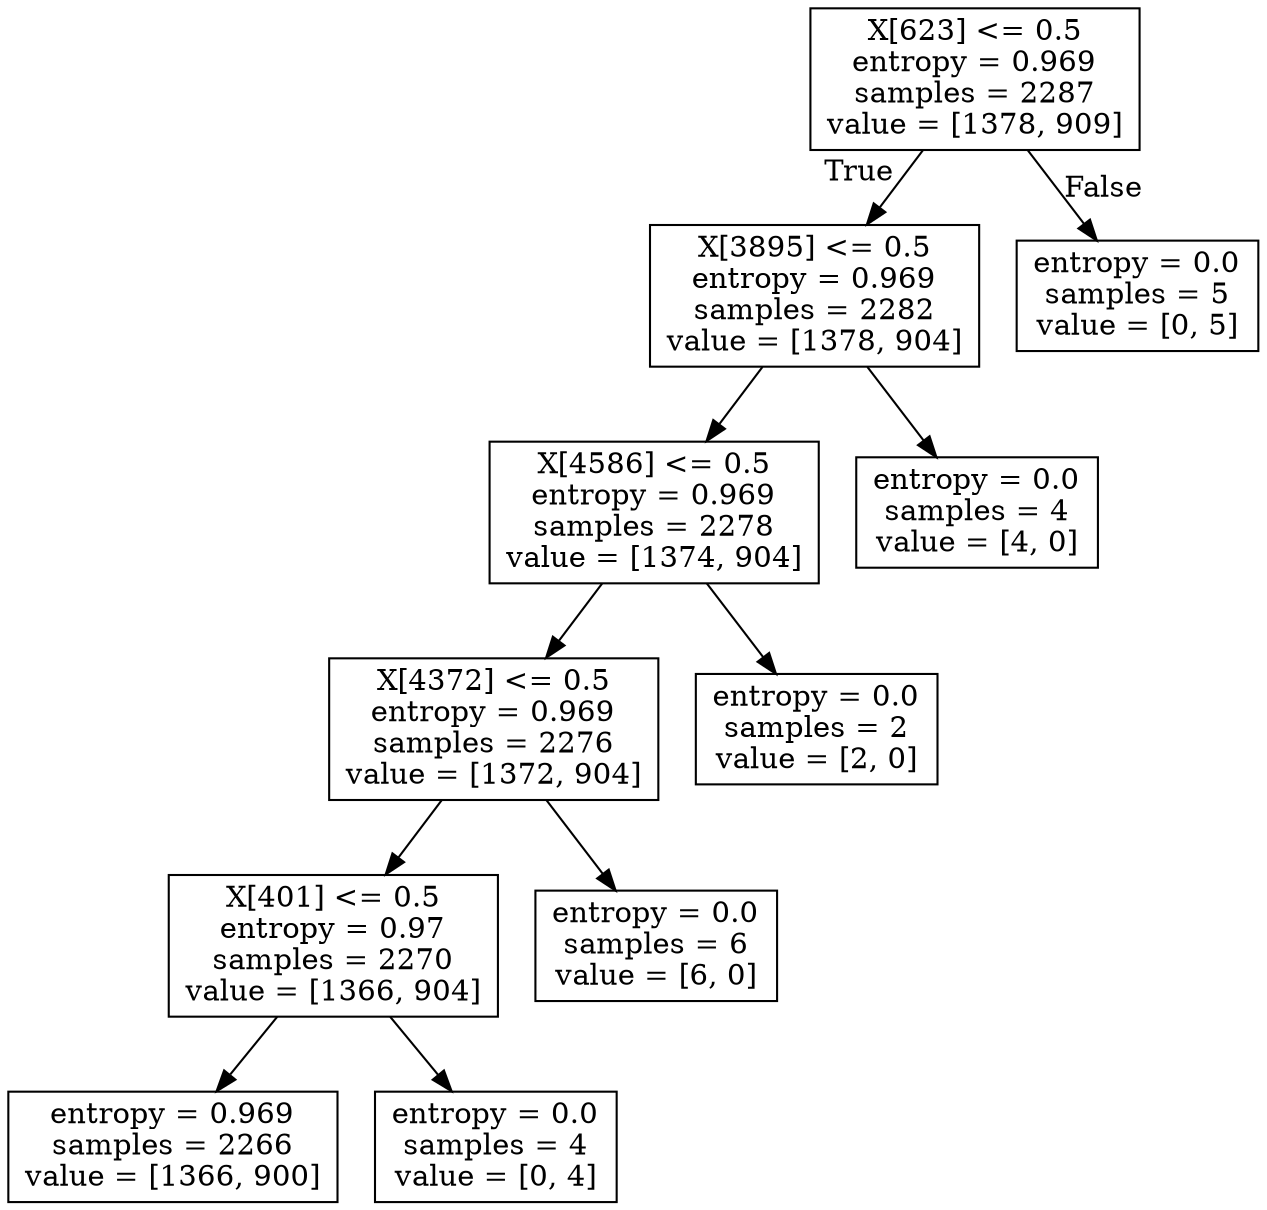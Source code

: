 digraph Tree {
node [shape=box] ;
0 [label="X[623] <= 0.5\nentropy = 0.969\nsamples = 2287\nvalue = [1378, 909]"] ;
1 [label="X[3895] <= 0.5\nentropy = 0.969\nsamples = 2282\nvalue = [1378, 904]"] ;
0 -> 1 [labeldistance=2.5, labelangle=45, headlabel="True"] ;
2 [label="X[4586] <= 0.5\nentropy = 0.969\nsamples = 2278\nvalue = [1374, 904]"] ;
1 -> 2 ;
3 [label="X[4372] <= 0.5\nentropy = 0.969\nsamples = 2276\nvalue = [1372, 904]"] ;
2 -> 3 ;
4 [label="X[401] <= 0.5\nentropy = 0.97\nsamples = 2270\nvalue = [1366, 904]"] ;
3 -> 4 ;
5 [label="entropy = 0.969\nsamples = 2266\nvalue = [1366, 900]"] ;
4 -> 5 ;
6 [label="entropy = 0.0\nsamples = 4\nvalue = [0, 4]"] ;
4 -> 6 ;
7 [label="entropy = 0.0\nsamples = 6\nvalue = [6, 0]"] ;
3 -> 7 ;
8 [label="entropy = 0.0\nsamples = 2\nvalue = [2, 0]"] ;
2 -> 8 ;
9 [label="entropy = 0.0\nsamples = 4\nvalue = [4, 0]"] ;
1 -> 9 ;
10 [label="entropy = 0.0\nsamples = 5\nvalue = [0, 5]"] ;
0 -> 10 [labeldistance=2.5, labelangle=-45, headlabel="False"] ;
}